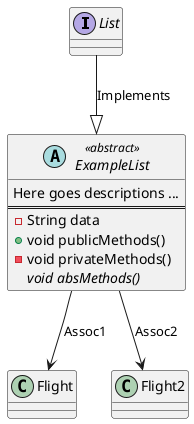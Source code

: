 @startuml ClassExample
interface List 
abstract class ExampleList <<abstract>> {
    Here goes descriptions ...
    ==
    - String data
    + void publicMethods()
    - void privateMethods()
    {abstract} void absMethods()
}

class Flight {

}
class Flight2{

}
List --|> ExampleList : Implements

ExampleList --> Flight: Assoc1
ExampleList --> Flight2: Assoc2
@enduml